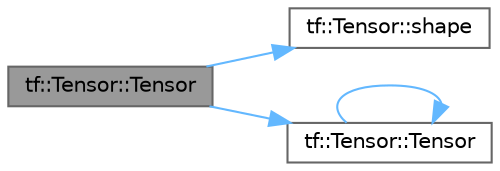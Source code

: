 digraph "tf::Tensor::Tensor"
{
 // LATEX_PDF_SIZE
  bgcolor="transparent";
  edge [fontname=Helvetica,fontsize=10,labelfontname=Helvetica,labelfontsize=10];
  node [fontname=Helvetica,fontsize=10,shape=box,height=0.2,width=0.4];
  rankdir="LR";
  Node1 [id="Node000001",label="tf::Tensor::Tensor",height=0.2,width=0.4,color="gray40", fillcolor="grey60", style="filled", fontcolor="black",tooltip=" "];
  Node1 -> Node2 [id="edge1_Node000001_Node000002",color="steelblue1",style="solid",tooltip=" "];
  Node2 [id="Node000002",label="tf::Tensor::shape",height=0.2,width=0.4,color="grey40", fillcolor="white", style="filled",URL="$classtf_1_1_tensor.html#a827fcb7a35141e91c950b4a8f741b08d",tooltip=" "];
  Node1 -> Node3 [id="edge2_Node000001_Node000003",color="steelblue1",style="solid",tooltip=" "];
  Node3 [id="Node000003",label="tf::Tensor::Tensor",height=0.2,width=0.4,color="grey40", fillcolor="white", style="filled",URL="$classtf_1_1_tensor.html#a2f1bda4fc3fcf2642a412dda501e72ab",tooltip=" "];
  Node3 -> Node3 [id="edge3_Node000003_Node000003",color="steelblue1",style="solid",tooltip=" "];
}
